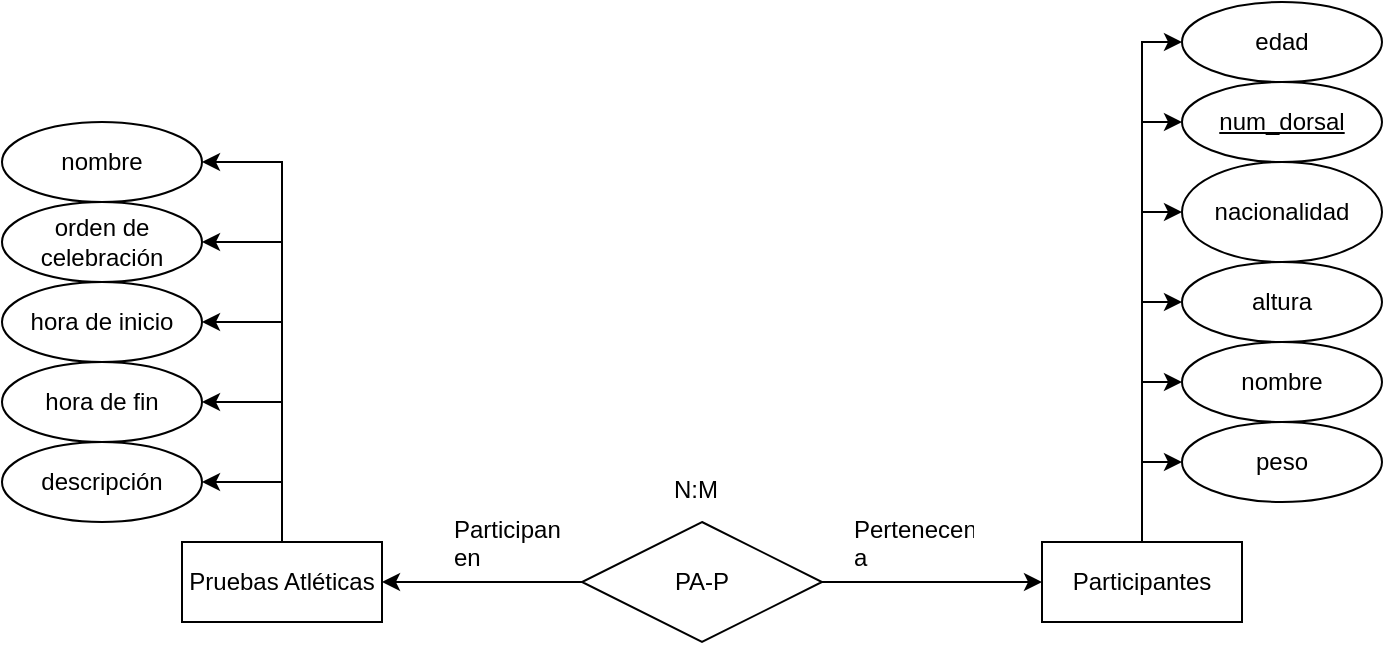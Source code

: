 <mxfile version="24.7.17" pages="6">
  <diagram name="Página-1" id="J4V207CXYbYi1qNORxRf">
    <mxGraphModel dx="1009" dy="1708" grid="1" gridSize="10" guides="1" tooltips="1" connect="1" arrows="1" fold="1" page="1" pageScale="1" pageWidth="827" pageHeight="1169" math="0" shadow="0">
      <root>
        <mxCell id="0" />
        <mxCell id="1" parent="0" />
        <mxCell id="Met_zCsiObCuZwYkny_t-5" style="edgeStyle=orthogonalEdgeStyle;rounded=0;orthogonalLoop=1;jettySize=auto;html=1;entryX=0;entryY=0.5;entryDx=0;entryDy=0;exitX=0.5;exitY=0;exitDx=0;exitDy=0;" edge="1" parent="1" source="Met_zCsiObCuZwYkny_t-19" target="Met_zCsiObCuZwYkny_t-1">
          <mxGeometry relative="1" as="geometry">
            <mxPoint x="660" y="260" as="sourcePoint" />
          </mxGeometry>
        </mxCell>
        <mxCell id="Met_zCsiObCuZwYkny_t-6" style="edgeStyle=orthogonalEdgeStyle;rounded=0;orthogonalLoop=1;jettySize=auto;html=1;entryX=0;entryY=0.5;entryDx=0;entryDy=0;exitX=0.5;exitY=0;exitDx=0;exitDy=0;" edge="1" parent="1" source="Met_zCsiObCuZwYkny_t-19" target="JqNH2Ry5twWF4AjI697g-40">
          <mxGeometry relative="1" as="geometry">
            <mxPoint x="660" y="260" as="sourcePoint" />
          </mxGeometry>
        </mxCell>
        <mxCell id="Met_zCsiObCuZwYkny_t-7" style="edgeStyle=orthogonalEdgeStyle;rounded=0;orthogonalLoop=1;jettySize=auto;html=1;entryX=0;entryY=0.5;entryDx=0;entryDy=0;exitX=0.5;exitY=0;exitDx=0;exitDy=0;" edge="1" parent="1" source="Met_zCsiObCuZwYkny_t-19" target="JqNH2Ry5twWF4AjI697g-44">
          <mxGeometry relative="1" as="geometry">
            <mxPoint x="660" y="260" as="sourcePoint" />
          </mxGeometry>
        </mxCell>
        <mxCell id="Met_zCsiObCuZwYkny_t-8" style="edgeStyle=orthogonalEdgeStyle;rounded=0;orthogonalLoop=1;jettySize=auto;html=1;entryX=0;entryY=0.5;entryDx=0;entryDy=0;exitX=0.5;exitY=0;exitDx=0;exitDy=0;" edge="1" parent="1" source="Met_zCsiObCuZwYkny_t-19" target="JqNH2Ry5twWF4AjI697g-39">
          <mxGeometry relative="1" as="geometry">
            <mxPoint x="660" y="260" as="sourcePoint" />
          </mxGeometry>
        </mxCell>
        <mxCell id="Met_zCsiObCuZwYkny_t-9" style="edgeStyle=orthogonalEdgeStyle;rounded=0;orthogonalLoop=1;jettySize=auto;html=1;entryX=0;entryY=0.5;entryDx=0;entryDy=0;" edge="1" parent="1" source="Met_zCsiObCuZwYkny_t-19" target="JqNH2Ry5twWF4AjI697g-42">
          <mxGeometry relative="1" as="geometry">
            <mxPoint x="660" y="260" as="sourcePoint" />
          </mxGeometry>
        </mxCell>
        <mxCell id="Met_zCsiObCuZwYkny_t-10" style="edgeStyle=orthogonalEdgeStyle;rounded=0;orthogonalLoop=1;jettySize=auto;html=1;entryX=0;entryY=0.5;entryDx=0;entryDy=0;exitX=0.5;exitY=0;exitDx=0;exitDy=0;" edge="1" parent="1" source="Met_zCsiObCuZwYkny_t-19" target="JqNH2Ry5twWF4AjI697g-41">
          <mxGeometry relative="1" as="geometry">
            <mxPoint x="660" y="260" as="sourcePoint" />
          </mxGeometry>
        </mxCell>
        <mxCell id="JqNH2Ry5twWF4AjI697g-22" value="" style="edgeStyle=orthogonalEdgeStyle;rounded=0;orthogonalLoop=1;jettySize=auto;html=1;" parent="1" source="JqNH2Ry5twWF4AjI697g-18" edge="1">
          <mxGeometry relative="1" as="geometry">
            <mxPoint x="610" y="280" as="targetPoint" />
          </mxGeometry>
        </mxCell>
        <mxCell id="JqNH2Ry5twWF4AjI697g-24" value="" style="edgeStyle=orthogonalEdgeStyle;rounded=0;orthogonalLoop=1;jettySize=auto;html=1;" parent="1" source="JqNH2Ry5twWF4AjI697g-18" target="JqNH2Ry5twWF4AjI697g-19" edge="1">
          <mxGeometry relative="1" as="geometry" />
        </mxCell>
        <mxCell id="JqNH2Ry5twWF4AjI697g-18" value="PA-P" style="shape=rhombus;perimeter=rhombusPerimeter;whiteSpace=wrap;html=1;align=center;" parent="1" vertex="1">
          <mxGeometry x="380" y="250" width="120" height="60" as="geometry" />
        </mxCell>
        <mxCell id="Met_zCsiObCuZwYkny_t-14" style="edgeStyle=orthogonalEdgeStyle;rounded=0;orthogonalLoop=1;jettySize=auto;html=1;entryX=1;entryY=0.5;entryDx=0;entryDy=0;" edge="1" parent="1" source="JqNH2Ry5twWF4AjI697g-19" target="JqNH2Ry5twWF4AjI697g-58">
          <mxGeometry relative="1" as="geometry" />
        </mxCell>
        <mxCell id="Met_zCsiObCuZwYkny_t-15" style="edgeStyle=orthogonalEdgeStyle;rounded=0;orthogonalLoop=1;jettySize=auto;html=1;entryX=1;entryY=0.5;entryDx=0;entryDy=0;" edge="1" parent="1" source="JqNH2Ry5twWF4AjI697g-19" target="JqNH2Ry5twWF4AjI697g-60">
          <mxGeometry relative="1" as="geometry" />
        </mxCell>
        <mxCell id="Met_zCsiObCuZwYkny_t-16" style="edgeStyle=orthogonalEdgeStyle;rounded=0;orthogonalLoop=1;jettySize=auto;html=1;entryX=1;entryY=0.5;entryDx=0;entryDy=0;" edge="1" parent="1" source="JqNH2Ry5twWF4AjI697g-19" target="JqNH2Ry5twWF4AjI697g-62">
          <mxGeometry relative="1" as="geometry" />
        </mxCell>
        <mxCell id="Met_zCsiObCuZwYkny_t-17" style="edgeStyle=orthogonalEdgeStyle;rounded=0;orthogonalLoop=1;jettySize=auto;html=1;entryX=1;entryY=0.5;entryDx=0;entryDy=0;" edge="1" parent="1" source="JqNH2Ry5twWF4AjI697g-19" target="JqNH2Ry5twWF4AjI697g-63">
          <mxGeometry relative="1" as="geometry" />
        </mxCell>
        <mxCell id="Met_zCsiObCuZwYkny_t-18" style="edgeStyle=orthogonalEdgeStyle;rounded=0;orthogonalLoop=1;jettySize=auto;html=1;entryX=1;entryY=0.5;entryDx=0;entryDy=0;" edge="1" parent="1" source="JqNH2Ry5twWF4AjI697g-19" target="JqNH2Ry5twWF4AjI697g-61">
          <mxGeometry relative="1" as="geometry" />
        </mxCell>
        <mxCell id="JqNH2Ry5twWF4AjI697g-19" value="Pruebas Atléticas" style="whiteSpace=wrap;html=1;align=center;" parent="1" vertex="1">
          <mxGeometry x="180" y="260" width="100" height="40" as="geometry" />
        </mxCell>
        <mxCell id="JqNH2Ry5twWF4AjI697g-39" value="nombre" style="ellipse;whiteSpace=wrap;html=1;align=center;" parent="1" vertex="1">
          <mxGeometry x="680" y="160" width="100" height="40" as="geometry" />
        </mxCell>
        <mxCell id="JqNH2Ry5twWF4AjI697g-40" value="nacionalidad" style="ellipse;whiteSpace=wrap;html=1;align=center;" parent="1" vertex="1">
          <mxGeometry x="680" y="70" width="100" height="50" as="geometry" />
        </mxCell>
        <mxCell id="JqNH2Ry5twWF4AjI697g-41" value="edad" style="ellipse;whiteSpace=wrap;html=1;align=center;" parent="1" vertex="1">
          <mxGeometry x="680" y="-10" width="100" height="40" as="geometry" />
        </mxCell>
        <mxCell id="JqNH2Ry5twWF4AjI697g-42" value="peso" style="ellipse;whiteSpace=wrap;html=1;align=center;" parent="1" vertex="1">
          <mxGeometry x="680" y="200" width="100" height="40" as="geometry" />
        </mxCell>
        <mxCell id="JqNH2Ry5twWF4AjI697g-44" value="altura" style="ellipse;whiteSpace=wrap;html=1;align=center;" parent="1" vertex="1">
          <mxGeometry x="680" y="120" width="100" height="40" as="geometry" />
        </mxCell>
        <mxCell id="JqNH2Ry5twWF4AjI697g-58" value="nombre" style="ellipse;whiteSpace=wrap;html=1;align=center;" parent="1" vertex="1">
          <mxGeometry x="90" y="50" width="100" height="40" as="geometry" />
        </mxCell>
        <mxCell id="JqNH2Ry5twWF4AjI697g-60" value="orden de celebración" style="ellipse;whiteSpace=wrap;html=1;align=center;" parent="1" vertex="1">
          <mxGeometry x="90" y="90" width="100" height="40" as="geometry" />
        </mxCell>
        <mxCell id="JqNH2Ry5twWF4AjI697g-61" value="descripción" style="ellipse;whiteSpace=wrap;html=1;align=center;" parent="1" vertex="1">
          <mxGeometry x="90" y="210" width="100" height="40" as="geometry" />
        </mxCell>
        <mxCell id="JqNH2Ry5twWF4AjI697g-62" value="hora de inicio" style="ellipse;whiteSpace=wrap;html=1;align=center;" parent="1" vertex="1">
          <mxGeometry x="90" y="130" width="100" height="40" as="geometry" />
        </mxCell>
        <mxCell id="JqNH2Ry5twWF4AjI697g-63" value="hora de fin" style="ellipse;whiteSpace=wrap;html=1;align=center;" parent="1" vertex="1">
          <mxGeometry x="90" y="170" width="100" height="40" as="geometry" />
        </mxCell>
        <mxCell id="JqNH2Ry5twWF4AjI697g-73" value="N:M" style="text;strokeColor=none;fillColor=none;spacingLeft=4;spacingRight=4;overflow=hidden;rotatable=0;points=[[0,0.5],[1,0.5]];portConstraint=eastwest;fontSize=12;whiteSpace=wrap;html=1;" parent="1" vertex="1">
          <mxGeometry x="420" y="220" width="40" height="30" as="geometry" />
        </mxCell>
        <mxCell id="JqNH2Ry5twWF4AjI697g-74" value="Participan en" style="text;strokeColor=none;fillColor=none;spacingLeft=4;spacingRight=4;overflow=hidden;rotatable=0;points=[[0,0.5],[1,0.5]];portConstraint=eastwest;fontSize=12;whiteSpace=wrap;html=1;" parent="1" vertex="1">
          <mxGeometry x="310" y="240" width="70" height="30" as="geometry" />
        </mxCell>
        <mxCell id="JqNH2Ry5twWF4AjI697g-75" value="Pertenecen a" style="text;strokeColor=none;fillColor=none;spacingLeft=4;spacingRight=4;overflow=hidden;rotatable=0;points=[[0,0.5],[1,0.5]];portConstraint=eastwest;fontSize=12;whiteSpace=wrap;html=1;" parent="1" vertex="1">
          <mxGeometry x="510" y="240" width="70" height="30" as="geometry" />
        </mxCell>
        <mxCell id="Met_zCsiObCuZwYkny_t-1" value="num_dorsal" style="ellipse;whiteSpace=wrap;html=1;align=center;fontStyle=4;" vertex="1" parent="1">
          <mxGeometry x="680" y="30" width="100" height="40" as="geometry" />
        </mxCell>
        <mxCell id="Met_zCsiObCuZwYkny_t-19" value="Participantes" style="whiteSpace=wrap;html=1;align=center;" vertex="1" parent="1">
          <mxGeometry x="610" y="260" width="100" height="40" as="geometry" />
        </mxCell>
      </root>
    </mxGraphModel>
  </diagram>
  <diagram id="BD3mWG-yyStD9174jMpV" name="Página-2">
    <mxGraphModel dx="1299" dy="529" grid="1" gridSize="10" guides="1" tooltips="1" connect="1" arrows="1" fold="1" page="1" pageScale="1" pageWidth="827" pageHeight="1169" math="0" shadow="0">
      <root>
        <mxCell id="0" />
        <mxCell id="1" parent="0" />
        <mxCell id="Qa6E-ydBy51qPZs592-O-1" value="Cuadro" style="shape=ext;margin=3;double=1;whiteSpace=wrap;html=1;align=center;" vertex="1" parent="1">
          <mxGeometry x="370" y="260" width="100" height="40" as="geometry" />
        </mxCell>
        <mxCell id="Qa6E-ydBy51qPZs592-O-2" value="Pintor" style="whiteSpace=wrap;html=1;align=center;" vertex="1" parent="1">
          <mxGeometry x="-30" y="260" width="100" height="40" as="geometry" />
        </mxCell>
        <mxCell id="Qa6E-ydBy51qPZs592-O-4" value="" style="edgeStyle=orthogonalEdgeStyle;rounded=0;orthogonalLoop=1;jettySize=auto;html=1;" edge="1" parent="1" source="Qa6E-ydBy51qPZs592-O-3" target="Qa6E-ydBy51qPZs592-O-1">
          <mxGeometry relative="1" as="geometry" />
        </mxCell>
        <mxCell id="Qa6E-ydBy51qPZs592-O-5" value="" style="edgeStyle=orthogonalEdgeStyle;rounded=0;orthogonalLoop=1;jettySize=auto;html=1;" edge="1" parent="1" source="Qa6E-ydBy51qPZs592-O-3" target="Qa6E-ydBy51qPZs592-O-2">
          <mxGeometry relative="1" as="geometry" />
        </mxCell>
        <mxCell id="Qa6E-ydBy51qPZs592-O-3" value="P-C" style="shape=rhombus;perimeter=rhombusPerimeter;whiteSpace=wrap;html=1;align=center;" vertex="1" parent="1">
          <mxGeometry x="160" y="250" width="120" height="60" as="geometry" />
        </mxCell>
        <mxCell id="Qa6E-ydBy51qPZs592-O-6" value="nombre_real" style="ellipse;whiteSpace=wrap;html=1;align=center;" vertex="1" parent="1">
          <mxGeometry x="10" y="170" width="100" height="40" as="geometry" />
        </mxCell>
        <mxCell id="Qa6E-ydBy51qPZs592-O-7" value="apellidos" style="ellipse;whiteSpace=wrap;html=1;align=center;" vertex="1" parent="1">
          <mxGeometry x="-150" y="200" width="100" height="40" as="geometry" />
        </mxCell>
        <mxCell id="Qa6E-ydBy51qPZs592-O-8" value="nombre artístico" style="ellipse;whiteSpace=wrap;html=1;align=center;" vertex="1" parent="1">
          <mxGeometry x="-140" y="330" width="100" height="40" as="geometry" />
        </mxCell>
        <mxCell id="Qa6E-ydBy51qPZs592-O-9" value="&lt;span style=&quot;border-bottom: 1px dotted&quot;&gt;título&lt;/span&gt;" style="ellipse;whiteSpace=wrap;html=1;align=center;" vertex="1" parent="1">
          <mxGeometry x="370" y="330" width="100" height="40" as="geometry" />
        </mxCell>
        <mxCell id="Qa6E-ydBy51qPZs592-O-10" value="&lt;span style=&quot;border-bottom: 1px dotted&quot;&gt;teléfono de contacto&lt;/span&gt;" style="ellipse;whiteSpace=wrap;html=1;align=center;" vertex="1" parent="1">
          <mxGeometry x="60" y="330" width="100" height="40" as="geometry" />
        </mxCell>
        <mxCell id="Qa6E-ydBy51qPZs592-O-11" value="" style="endArrow=none;html=1;rounded=0;entryX=0.5;entryY=0;entryDx=0;entryDy=0;exitX=0.428;exitY=1.035;exitDx=0;exitDy=0;exitPerimeter=0;" edge="1" parent="1" source="Qa6E-ydBy51qPZs592-O-6" target="Qa6E-ydBy51qPZs592-O-2">
          <mxGeometry relative="1" as="geometry">
            <mxPoint x="-70" y="280" as="sourcePoint" />
            <mxPoint x="90" y="280" as="targetPoint" />
          </mxGeometry>
        </mxCell>
        <mxCell id="Qa6E-ydBy51qPZs592-O-13" value="" style="endArrow=none;html=1;rounded=0;exitX=0.5;exitY=1;exitDx=0;exitDy=0;" edge="1" parent="1" source="Qa6E-ydBy51qPZs592-O-7">
          <mxGeometry relative="1" as="geometry">
            <mxPoint x="-100" y="250" as="sourcePoint" />
            <mxPoint x="-30" y="280" as="targetPoint" />
            <Array as="points">
              <mxPoint x="-80" y="260" />
            </Array>
          </mxGeometry>
        </mxCell>
        <mxCell id="Qa6E-ydBy51qPZs592-O-14" value="" style="endArrow=none;html=1;rounded=0;exitX=0.5;exitY=0;exitDx=0;exitDy=0;" edge="1" parent="1" source="Qa6E-ydBy51qPZs592-O-8">
          <mxGeometry relative="1" as="geometry">
            <mxPoint x="-190" y="279.5" as="sourcePoint" />
            <mxPoint x="-30" y="279.5" as="targetPoint" />
            <Array as="points">
              <mxPoint x="-100" y="300" />
            </Array>
          </mxGeometry>
        </mxCell>
        <mxCell id="Qa6E-ydBy51qPZs592-O-15" value="" style="endArrow=none;html=1;rounded=0;entryX=0;entryY=0.5;entryDx=0;entryDy=0;" edge="1" parent="1" target="Qa6E-ydBy51qPZs592-O-10">
          <mxGeometry relative="1" as="geometry">
            <mxPoint x="20" y="300" as="sourcePoint" />
            <mxPoint x="180" y="300" as="targetPoint" />
            <Array as="points">
              <mxPoint x="20" y="350" />
            </Array>
          </mxGeometry>
        </mxCell>
        <mxCell id="Qa6E-ydBy51qPZs592-O-16" value="dimensiones" style="ellipse;whiteSpace=wrap;html=1;align=center;" vertex="1" parent="1">
          <mxGeometry x="480" y="220" width="100" height="40" as="geometry" />
        </mxCell>
        <mxCell id="Qa6E-ydBy51qPZs592-O-17" value=" precio de venta" style="ellipse;whiteSpace=wrap;html=1;align=center;" vertex="1" parent="1">
          <mxGeometry x="490" y="300" width="100" height="40" as="geometry" />
        </mxCell>
        <mxCell id="Qa6E-ydBy51qPZs592-O-18" value="tipo" style="ellipse;whiteSpace=wrap;html=1;align=center;" vertex="1" parent="1">
          <mxGeometry x="370" y="190" width="100" height="40" as="geometry" />
        </mxCell>
        <mxCell id="Qa6E-ydBy51qPZs592-O-19" value="" style="endArrow=none;html=1;rounded=0;entryX=0.5;entryY=0;entryDx=0;entryDy=0;" edge="1" parent="1" target="Qa6E-ydBy51qPZs592-O-9">
          <mxGeometry relative="1" as="geometry">
            <mxPoint x="420" y="299" as="sourcePoint" />
            <mxPoint x="580" y="299" as="targetPoint" />
          </mxGeometry>
        </mxCell>
        <mxCell id="Qa6E-ydBy51qPZs592-O-20" value="" style="endArrow=none;html=1;rounded=0;entryX=0.5;entryY=0;entryDx=0;entryDy=0;" edge="1" parent="1" target="Qa6E-ydBy51qPZs592-O-17">
          <mxGeometry relative="1" as="geometry">
            <mxPoint x="470" y="279.5" as="sourcePoint" />
            <mxPoint x="630" y="279.5" as="targetPoint" />
            <Array as="points">
              <mxPoint x="540" y="280" />
            </Array>
          </mxGeometry>
        </mxCell>
        <mxCell id="Qa6E-ydBy51qPZs592-O-21" value="" style="endArrow=none;html=1;rounded=0;entryX=0.5;entryY=1;entryDx=0;entryDy=0;" edge="1" parent="1" target="Qa6E-ydBy51qPZs592-O-16">
          <mxGeometry relative="1" as="geometry">
            <mxPoint x="480" y="279.5" as="sourcePoint" />
            <mxPoint x="640" y="279.5" as="targetPoint" />
            <Array as="points">
              <mxPoint x="500" y="280" />
              <mxPoint x="540" y="280" />
            </Array>
          </mxGeometry>
        </mxCell>
        <mxCell id="Qa6E-ydBy51qPZs592-O-22" value="" style="endArrow=none;html=1;rounded=0;entryX=0.5;entryY=1;entryDx=0;entryDy=0;" edge="1" parent="1" target="Qa6E-ydBy51qPZs592-O-18">
          <mxGeometry relative="1" as="geometry">
            <mxPoint x="420" y="259" as="sourcePoint" />
            <mxPoint x="580" y="259" as="targetPoint" />
          </mxGeometry>
        </mxCell>
        <mxCell id="Qa6E-ydBy51qPZs592-O-23" value="1:N" style="text;strokeColor=none;fillColor=none;spacingLeft=4;spacingRight=4;overflow=hidden;rotatable=0;points=[[0,0.5],[1,0.5]];portConstraint=eastwest;fontSize=12;whiteSpace=wrap;html=1;" vertex="1" parent="1">
          <mxGeometry x="200" y="220" width="40" height="30" as="geometry" />
        </mxCell>
        <mxCell id="Qa6E-ydBy51qPZs592-O-24" value="pintado_por" style="text;strokeColor=none;fillColor=none;spacingLeft=4;spacingRight=4;overflow=hidden;rotatable=0;points=[[0,0.5],[1,0.5]];portConstraint=eastwest;fontSize=12;whiteSpace=wrap;html=1;" vertex="1" parent="1">
          <mxGeometry x="90" y="250" width="80" height="30" as="geometry" />
        </mxCell>
        <mxCell id="Qa6E-ydBy51qPZs592-O-25" value="es_pintado" style="text;strokeColor=none;fillColor=none;spacingLeft=4;spacingRight=4;overflow=hidden;rotatable=0;points=[[0,0.5],[1,0.5]];portConstraint=eastwest;fontSize=12;whiteSpace=wrap;html=1;" vertex="1" parent="1">
          <mxGeometry x="280" y="250" width="80" height="30" as="geometry" />
        </mxCell>
      </root>
    </mxGraphModel>
  </diagram>
  <diagram id="XwatsgaAKW8Xz6nGY-JY" name="Página-3">
    <mxGraphModel dx="2068" dy="539" grid="1" gridSize="10" guides="1" tooltips="1" connect="1" arrows="1" fold="1" page="1" pageScale="1" pageWidth="827" pageHeight="1169" math="0" shadow="0">
      <root>
        <mxCell id="0" />
        <mxCell id="1" parent="0" />
        <mxCell id="yPfDrRpj-fP4mNCNaykk-3" value="" style="edgeStyle=none;rounded=0;orthogonalLoop=1;jettySize=auto;html=1;" edge="1" parent="1" source="6bKRq5UA6C8jyLujrsmg-1">
          <mxGeometry relative="1" as="geometry">
            <mxPoint x="110" y="280" as="targetPoint" />
          </mxGeometry>
        </mxCell>
        <mxCell id="yPfDrRpj-fP4mNCNaykk-6" value="" style="edgeStyle=none;rounded=0;orthogonalLoop=1;jettySize=auto;html=1;" edge="1" parent="1" source="6bKRq5UA6C8jyLujrsmg-1">
          <mxGeometry relative="1" as="geometry">
            <mxPoint x="380" y="280" as="targetPoint" />
          </mxGeometry>
        </mxCell>
        <mxCell id="6bKRq5UA6C8jyLujrsmg-1" value="M-G" style="shape=rhombus;perimeter=rhombusPerimeter;whiteSpace=wrap;html=1;align=center;" vertex="1" parent="1">
          <mxGeometry x="190" y="250" width="120" height="60" as="geometry" />
        </mxCell>
        <mxCell id="yPfDrRpj-fP4mNCNaykk-4" value="Monitoras" style="whiteSpace=wrap;html=1;align=center;" vertex="1" parent="1">
          <mxGeometry x="10" y="260" width="100" height="40" as="geometry" />
        </mxCell>
        <mxCell id="yPfDrRpj-fP4mNCNaykk-5" value="niños" style="shape=ext;margin=3;double=1;whiteSpace=wrap;html=1;align=center;" vertex="1" parent="1">
          <mxGeometry x="700" y="260" width="100" height="40" as="geometry" />
        </mxCell>
        <mxCell id="yPfDrRpj-fP4mNCNaykk-7" value="grupo_niños" style="shape=ext;margin=3;double=1;whiteSpace=wrap;html=1;align=center;" vertex="1" parent="1">
          <mxGeometry x="380" y="260" width="100" height="40" as="geometry" />
        </mxCell>
        <mxCell id="yPfDrRpj-fP4mNCNaykk-10" value="nif" style="ellipse;whiteSpace=wrap;html=1;align=center;" vertex="1" parent="1">
          <mxGeometry x="10" y="200" width="100" height="40" as="geometry" />
        </mxCell>
        <mxCell id="yPfDrRpj-fP4mNCNaykk-11" value="nombre" style="ellipse;whiteSpace=wrap;html=1;align=center;" vertex="1" parent="1">
          <mxGeometry x="10" y="320" width="100" height="40" as="geometry" />
        </mxCell>
        <mxCell id="yPfDrRpj-fP4mNCNaykk-12" value="apellidos" style="ellipse;whiteSpace=wrap;html=1;align=center;" vertex="1" parent="1">
          <mxGeometry x="-120" y="260" width="100" height="40" as="geometry" />
        </mxCell>
        <mxCell id="yPfDrRpj-fP4mNCNaykk-16" value="" style="endArrow=none;html=1;rounded=0;entryX=0.5;entryY=0;entryDx=0;entryDy=0;exitX=0.5;exitY=1;exitDx=0;exitDy=0;" edge="1" parent="1" source="yPfDrRpj-fP4mNCNaykk-4" target="yPfDrRpj-fP4mNCNaykk-11">
          <mxGeometry relative="1" as="geometry">
            <mxPoint x="50" y="300" as="sourcePoint" />
            <mxPoint x="210" y="300" as="targetPoint" />
          </mxGeometry>
        </mxCell>
        <mxCell id="yPfDrRpj-fP4mNCNaykk-17" value="" style="endArrow=none;html=1;rounded=0;entryX=1;entryY=0.5;entryDx=0;entryDy=0;exitX=0;exitY=0.5;exitDx=0;exitDy=0;" edge="1" parent="1" source="yPfDrRpj-fP4mNCNaykk-4" target="yPfDrRpj-fP4mNCNaykk-12">
          <mxGeometry relative="1" as="geometry">
            <mxPoint x="70" y="310" as="sourcePoint" />
            <mxPoint x="70" y="330" as="targetPoint" />
            <Array as="points" />
          </mxGeometry>
        </mxCell>
        <mxCell id="yPfDrRpj-fP4mNCNaykk-18" value="" style="endArrow=none;html=1;rounded=0;entryX=0.5;entryY=1;entryDx=0;entryDy=0;" edge="1" parent="1" target="yPfDrRpj-fP4mNCNaykk-10">
          <mxGeometry relative="1" as="geometry">
            <mxPoint x="60" y="260" as="sourcePoint" />
            <mxPoint x="220" y="260" as="targetPoint" />
          </mxGeometry>
        </mxCell>
        <mxCell id="yPfDrRpj-fP4mNCNaykk-19" value="nombre" style="ellipse;whiteSpace=wrap;html=1;align=center;" vertex="1" parent="1">
          <mxGeometry x="590" y="170" width="100" height="40" as="geometry" />
        </mxCell>
        <mxCell id="yPfDrRpj-fP4mNCNaykk-20" value="nombre_madre" style="ellipse;whiteSpace=wrap;html=1;align=center;" vertex="1" parent="1">
          <mxGeometry x="770" y="170" width="100" height="40" as="geometry" />
        </mxCell>
        <mxCell id="yPfDrRpj-fP4mNCNaykk-22" value="" style="edgeStyle=none;rounded=0;orthogonalLoop=1;jettySize=auto;html=1;" edge="1" parent="1" source="yPfDrRpj-fP4mNCNaykk-21" target="yPfDrRpj-fP4mNCNaykk-7">
          <mxGeometry relative="1" as="geometry" />
        </mxCell>
        <mxCell id="yPfDrRpj-fP4mNCNaykk-23" value="" style="edgeStyle=none;rounded=0;orthogonalLoop=1;jettySize=auto;html=1;" edge="1" parent="1" source="yPfDrRpj-fP4mNCNaykk-21" target="yPfDrRpj-fP4mNCNaykk-5">
          <mxGeometry relative="1" as="geometry" />
        </mxCell>
        <mxCell id="yPfDrRpj-fP4mNCNaykk-21" value="G-N" style="shape=rhombus;perimeter=rhombusPerimeter;whiteSpace=wrap;html=1;align=center;" vertex="1" parent="1">
          <mxGeometry x="530" y="250" width="120" height="60" as="geometry" />
        </mxCell>
        <mxCell id="yPfDrRpj-fP4mNCNaykk-24" value="apellidos" style="ellipse;whiteSpace=wrap;html=1;align=center;" vertex="1" parent="1">
          <mxGeometry x="600" y="350" width="100" height="40" as="geometry" />
        </mxCell>
        <mxCell id="yPfDrRpj-fP4mNCNaykk-25" value="nombre_padre" style="ellipse;whiteSpace=wrap;html=1;align=center;" vertex="1" parent="1">
          <mxGeometry x="780" y="350" width="100" height="40" as="geometry" />
        </mxCell>
        <mxCell id="yPfDrRpj-fP4mNCNaykk-26" value="telefono_contacto" style="ellipse;whiteSpace=wrap;html=1;align=center;" vertex="1" parent="1">
          <mxGeometry x="830" y="260" width="100" height="40" as="geometry" />
        </mxCell>
        <mxCell id="yPfDrRpj-fP4mNCNaykk-27" value="" style="endArrow=none;html=1;rounded=0;entryX=0.4;entryY=0;entryDx=0;entryDy=0;entryPerimeter=0;" edge="1" parent="1" target="yPfDrRpj-fP4mNCNaykk-5">
          <mxGeometry relative="1" as="geometry">
            <mxPoint x="650" y="210" as="sourcePoint" />
            <mxPoint x="810" y="210" as="targetPoint" />
          </mxGeometry>
        </mxCell>
        <mxCell id="yPfDrRpj-fP4mNCNaykk-28" value="" style="endArrow=none;html=1;rounded=0;entryX=0.4;entryY=0;entryDx=0;entryDy=0;entryPerimeter=0;exitX=0;exitY=1;exitDx=0;exitDy=0;" edge="1" parent="1" source="yPfDrRpj-fP4mNCNaykk-20">
          <mxGeometry relative="1" as="geometry">
            <mxPoint x="660" y="210" as="sourcePoint" />
            <mxPoint x="730" y="260" as="targetPoint" />
            <Array as="points">
              <mxPoint x="750" y="230" />
            </Array>
          </mxGeometry>
        </mxCell>
        <mxCell id="yPfDrRpj-fP4mNCNaykk-29" value="" style="endArrow=none;html=1;rounded=0;exitX=0;exitY=0.5;exitDx=0;exitDy=0;" edge="1" parent="1" source="yPfDrRpj-fP4mNCNaykk-26">
          <mxGeometry relative="1" as="geometry">
            <mxPoint x="835" y="220" as="sourcePoint" />
            <mxPoint x="800" y="280" as="targetPoint" />
            <Array as="points" />
          </mxGeometry>
        </mxCell>
        <mxCell id="yPfDrRpj-fP4mNCNaykk-30" value="" style="endArrow=none;html=1;rounded=0;exitX=0;exitY=0.5;exitDx=0;exitDy=0;" edge="1" parent="1" target="yPfDrRpj-fP4mNCNaykk-25">
          <mxGeometry relative="1" as="geometry">
            <mxPoint x="740" y="300" as="sourcePoint" />
            <mxPoint x="720" y="320" as="targetPoint" />
            <Array as="points" />
          </mxGeometry>
        </mxCell>
        <mxCell id="yPfDrRpj-fP4mNCNaykk-31" value="" style="endArrow=none;html=1;rounded=0;exitX=0;exitY=0.5;exitDx=0;exitDy=0;entryX=0.748;entryY=0.075;entryDx=0;entryDy=0;entryPerimeter=0;" edge="1" parent="1" target="yPfDrRpj-fP4mNCNaykk-24">
          <mxGeometry relative="1" as="geometry">
            <mxPoint x="720" y="300" as="sourcePoint" />
            <mxPoint x="787" y="352" as="targetPoint" />
            <Array as="points" />
          </mxGeometry>
        </mxCell>
        <mxCell id="yPfDrRpj-fP4mNCNaykk-32" value="1:1" style="text;strokeColor=none;fillColor=none;spacingLeft=4;spacingRight=4;overflow=hidden;rotatable=0;points=[[0,0.5],[1,0.5]];portConstraint=eastwest;fontSize=12;whiteSpace=wrap;html=1;" vertex="1" parent="1">
          <mxGeometry x="230" y="220" width="40" height="30" as="geometry" />
        </mxCell>
        <mxCell id="x5HcBkv31zCk3tH_JgWv-1" value="1:N" style="text;strokeColor=none;fillColor=none;spacingLeft=4;spacingRight=4;overflow=hidden;rotatable=0;points=[[0,0.5],[1,0.5]];portConstraint=eastwest;fontSize=12;whiteSpace=wrap;html=1;" vertex="1" parent="1">
          <mxGeometry x="580" y="220" width="40" height="30" as="geometry" />
        </mxCell>
        <mxCell id="x5HcBkv31zCk3tH_JgWv-2" value="se_encargan_de" style="text;strokeColor=none;fillColor=none;spacingLeft=4;spacingRight=4;overflow=hidden;rotatable=0;points=[[0,0.5],[1,0.5]];portConstraint=eastwest;fontSize=12;whiteSpace=wrap;html=1;" vertex="1" parent="1">
          <mxGeometry x="120" y="240" width="80" height="30" as="geometry" />
        </mxCell>
        <mxCell id="x5HcBkv31zCk3tH_JgWv-3" style="edgeStyle=none;rounded=0;orthogonalLoop=1;jettySize=auto;html=1;entryX=1;entryY=0.5;entryDx=0;entryDy=0;" edge="1" parent="1" source="x5HcBkv31zCk3tH_JgWv-2" target="x5HcBkv31zCk3tH_JgWv-2">
          <mxGeometry relative="1" as="geometry" />
        </mxCell>
        <mxCell id="x5HcBkv31zCk3tH_JgWv-4" value="pertenece_a" style="text;strokeColor=none;fillColor=none;spacingLeft=4;spacingRight=4;overflow=hidden;rotatable=0;points=[[0,0.5],[1,0.5]];portConstraint=eastwest;fontSize=12;whiteSpace=wrap;html=1;" vertex="1" parent="1">
          <mxGeometry x="300" y="240" width="80" height="30" as="geometry" />
        </mxCell>
        <mxCell id="x5HcBkv31zCk3tH_JgWv-5" value="pertenecen_a" style="text;strokeColor=none;fillColor=none;spacingLeft=4;spacingRight=4;overflow=hidden;rotatable=0;points=[[0,0.5],[1,0.5]];portConstraint=eastwest;fontSize=12;whiteSpace=wrap;html=1;" vertex="1" parent="1">
          <mxGeometry x="470" y="240" width="100" height="30" as="geometry" />
        </mxCell>
        <mxCell id="x5HcBkv31zCk3tH_JgWv-6" value="compuesto_por" style="text;strokeColor=none;fillColor=none;spacingLeft=4;spacingRight=4;overflow=hidden;rotatable=0;points=[[0,0.5],[1,0.5]];portConstraint=eastwest;fontSize=12;whiteSpace=wrap;html=1;" vertex="1" parent="1">
          <mxGeometry x="610" y="240" width="110" height="30" as="geometry" />
        </mxCell>
      </root>
    </mxGraphModel>
  </diagram>
  <diagram id="u_J7rdwGepo_q5aCFuob" name="Página-4">
    <mxGraphModel dx="598" dy="529" grid="1" gridSize="10" guides="1" tooltips="1" connect="1" arrows="1" fold="1" page="1" pageScale="1" pageWidth="827" pageHeight="1169" math="0" shadow="0">
      <root>
        <mxCell id="0" />
        <mxCell id="1" parent="0" />
        <mxCell id="cpF-u3KEltNS2KCgo_w5-2" value="medio_de_divulgación" style="whiteSpace=wrap;html=1;align=center;" vertex="1" parent="1">
          <mxGeometry x="130" y="270" width="160" height="40" as="geometry" />
        </mxCell>
        <mxCell id="cpF-u3KEltNS2KCgo_w5-5" value="" style="edgeStyle=none;rounded=0;orthogonalLoop=1;jettySize=auto;html=1;" edge="1" parent="1" source="cpF-u3KEltNS2KCgo_w5-4" target="cpF-u3KEltNS2KCgo_w5-2">
          <mxGeometry relative="1" as="geometry" />
        </mxCell>
        <mxCell id="cpF-u3KEltNS2KCgo_w5-7" value="" style="edgeStyle=none;rounded=0;orthogonalLoop=1;jettySize=auto;html=1;" edge="1" parent="1" source="cpF-u3KEltNS2KCgo_w5-4" target="cpF-u3KEltNS2KCgo_w5-6">
          <mxGeometry relative="1" as="geometry" />
        </mxCell>
        <mxCell id="cpF-u3KEltNS2KCgo_w5-4" value="M-A" style="shape=rhombus;perimeter=rhombusPerimeter;whiteSpace=wrap;html=1;align=center;" vertex="1" parent="1">
          <mxGeometry x="414" y="260" width="120" height="60" as="geometry" />
        </mxCell>
        <mxCell id="cpF-u3KEltNS2KCgo_w5-6" value="Articulo" style="whiteSpace=wrap;html=1;align=center;" vertex="1" parent="1">
          <mxGeometry x="660" y="270" width="100" height="40" as="geometry" />
        </mxCell>
        <mxCell id="cpF-u3KEltNS2KCgo_w5-8" value="temática" style="ellipse;whiteSpace=wrap;html=1;align=center;" vertex="1" parent="1">
          <mxGeometry y="270" width="100" height="40" as="geometry" />
        </mxCell>
        <mxCell id="cpF-u3KEltNS2KCgo_w5-9" value="teléfono" style="ellipse;whiteSpace=wrap;html=1;align=center;" vertex="1" parent="1">
          <mxGeometry x="70" y="360" width="100" height="40" as="geometry" />
        </mxCell>
        <mxCell id="cpF-u3KEltNS2KCgo_w5-10" value="persona_de_contacto" style="ellipse;whiteSpace=wrap;html=1;align=center;" vertex="1" parent="1">
          <mxGeometry x="230" y="350" width="150" height="40" as="geometry" />
        </mxCell>
        <mxCell id="cpF-u3KEltNS2KCgo_w5-11" value="dirección" style="ellipse;whiteSpace=wrap;html=1;align=center;" vertex="1" parent="1">
          <mxGeometry x="220" y="200" width="100" height="40" as="geometry" />
        </mxCell>
        <mxCell id="cpF-u3KEltNS2KCgo_w5-12" value="nombre" style="ellipse;whiteSpace=wrap;html=1;align=center;" vertex="1" parent="1">
          <mxGeometry x="90" y="200" width="100" height="40" as="geometry" />
        </mxCell>
        <mxCell id="Tl3QqbDv8V5nCdQTdMIP-1" value="" style="endArrow=none;html=1;rounded=0;" edge="1" parent="1">
          <mxGeometry relative="1" as="geometry">
            <mxPoint x="100" y="289.5" as="sourcePoint" />
            <mxPoint x="130" y="290" as="targetPoint" />
          </mxGeometry>
        </mxCell>
        <mxCell id="Tl3QqbDv8V5nCdQTdMIP-2" value="" style="endArrow=none;html=1;rounded=0;exitX=0.5;exitY=0;exitDx=0;exitDy=0;movable=0;resizable=0;rotatable=0;deletable=0;editable=0;locked=1;connectable=0;" edge="1" parent="1" source="cpF-u3KEltNS2KCgo_w5-9">
          <mxGeometry relative="1" as="geometry">
            <mxPoint x="60" y="309" as="sourcePoint" />
            <mxPoint x="220" y="309" as="targetPoint" />
          </mxGeometry>
        </mxCell>
        <mxCell id="Tl3QqbDv8V5nCdQTdMIP-3" value="" style="endArrow=none;html=1;rounded=0;exitX=0.212;exitY=0.135;exitDx=0;exitDy=0;exitPerimeter=0;" edge="1" parent="1" source="cpF-u3KEltNS2KCgo_w5-10">
          <mxGeometry relative="1" as="geometry">
            <mxPoint x="270" y="360" as="sourcePoint" />
            <mxPoint x="220" y="310" as="targetPoint" />
          </mxGeometry>
        </mxCell>
        <mxCell id="Tl3QqbDv8V5nCdQTdMIP-4" value="" style="endArrow=none;html=1;rounded=0;exitX=0.212;exitY=0.135;exitDx=0;exitDy=0;exitPerimeter=0;entryX=1;entryY=1;entryDx=0;entryDy=0;" edge="1" parent="1" target="cpF-u3KEltNS2KCgo_w5-12">
          <mxGeometry relative="1" as="geometry">
            <mxPoint x="210.96" y="270" as="sourcePoint" />
            <mxPoint x="200.0" y="171.6" as="targetPoint" />
          </mxGeometry>
        </mxCell>
        <mxCell id="Tl3QqbDv8V5nCdQTdMIP-5" value="" style="endArrow=none;html=1;rounded=0;exitX=0.5;exitY=0;exitDx=0;exitDy=0;" edge="1" parent="1" source="cpF-u3KEltNS2KCgo_w5-2" target="cpF-u3KEltNS2KCgo_w5-11">
          <mxGeometry relative="1" as="geometry">
            <mxPoint x="220.96" y="280" as="sourcePoint" />
            <mxPoint x="185" y="244" as="targetPoint" />
          </mxGeometry>
        </mxCell>
        <mxCell id="Tl3QqbDv8V5nCdQTdMIP-6" value="extensión_en_palabras" style="ellipse;whiteSpace=wrap;html=1;align=center;" vertex="1" parent="1">
          <mxGeometry x="827" y="270" width="143" height="40" as="geometry" />
        </mxCell>
        <mxCell id="Tl3QqbDv8V5nCdQTdMIP-7" value="bibliografía" style="ellipse;whiteSpace=wrap;html=1;align=center;" vertex="1" parent="1">
          <mxGeometry x="640" y="350" width="100" height="40" as="geometry" />
        </mxCell>
        <mxCell id="Tl3QqbDv8V5nCdQTdMIP-8" value="fuentes" style="ellipse;whiteSpace=wrap;html=1;align=center;" vertex="1" parent="1">
          <mxGeometry x="760" y="360" width="100" height="40" as="geometry" />
        </mxCell>
        <mxCell id="Tl3QqbDv8V5nCdQTdMIP-9" value="temática" style="ellipse;whiteSpace=wrap;html=1;align=center;" vertex="1" parent="1">
          <mxGeometry x="640" y="200" width="100" height="40" as="geometry" />
        </mxCell>
        <mxCell id="Tl3QqbDv8V5nCdQTdMIP-10" value="título" style="ellipse;whiteSpace=wrap;html=1;align=center;" vertex="1" parent="1">
          <mxGeometry x="760" y="200" width="100" height="40" as="geometry" />
        </mxCell>
        <mxCell id="Tl3QqbDv8V5nCdQTdMIP-11" value="" style="endArrow=none;html=1;rounded=0;exitX=0.5;exitY=1;exitDx=0;exitDy=0;" edge="1" parent="1" source="Tl3QqbDv8V5nCdQTdMIP-9">
          <mxGeometry relative="1" as="geometry">
            <mxPoint x="550" y="270" as="sourcePoint" />
            <mxPoint x="710" y="270" as="targetPoint" />
          </mxGeometry>
        </mxCell>
        <mxCell id="Tl3QqbDv8V5nCdQTdMIP-12" value="" style="endArrow=none;html=1;rounded=0;exitX=0.5;exitY=1;exitDx=0;exitDy=0;entryX=0.5;entryY=0;entryDx=0;entryDy=0;" edge="1" parent="1" target="cpF-u3KEltNS2KCgo_w5-6">
          <mxGeometry relative="1" as="geometry">
            <mxPoint x="807" y="240" as="sourcePoint" />
            <mxPoint x="827" y="270" as="targetPoint" />
          </mxGeometry>
        </mxCell>
        <mxCell id="Tl3QqbDv8V5nCdQTdMIP-13" value="" style="endArrow=none;html=1;rounded=0;exitX=0;exitY=0.5;exitDx=0;exitDy=0;entryX=0.5;entryY=0;entryDx=0;entryDy=0;" edge="1" parent="1">
          <mxGeometry relative="1" as="geometry">
            <mxPoint x="827" y="289.5" as="sourcePoint" />
            <mxPoint x="760" y="289.5" as="targetPoint" />
          </mxGeometry>
        </mxCell>
        <mxCell id="Tl3QqbDv8V5nCdQTdMIP-14" value="" style="endArrow=none;html=1;rounded=0;entryX=0.5;entryY=0;entryDx=0;entryDy=0;" edge="1" parent="1" target="Tl3QqbDv8V5nCdQTdMIP-8">
          <mxGeometry relative="1" as="geometry">
            <mxPoint x="710" y="309" as="sourcePoint" />
            <mxPoint x="870" y="309" as="targetPoint" />
          </mxGeometry>
        </mxCell>
        <mxCell id="Tl3QqbDv8V5nCdQTdMIP-15" value="" style="endArrow=none;html=1;rounded=0;entryX=0.5;entryY=0;entryDx=0;entryDy=0;exitX=0.5;exitY=1;exitDx=0;exitDy=0;" edge="1" parent="1" source="cpF-u3KEltNS2KCgo_w5-6" target="Tl3QqbDv8V5nCdQTdMIP-7">
          <mxGeometry relative="1" as="geometry">
            <mxPoint x="690" y="320" as="sourcePoint" />
            <mxPoint x="790" y="371" as="targetPoint" />
          </mxGeometry>
        </mxCell>
        <mxCell id="Tl3QqbDv8V5nCdQTdMIP-16" style="edgeStyle=none;rounded=0;orthogonalLoop=1;jettySize=auto;html=1;entryX=1;entryY=0.5;entryDx=0;entryDy=0;" edge="1" parent="1" source="Tl3QqbDv8V5nCdQTdMIP-6" target="Tl3QqbDv8V5nCdQTdMIP-6">
          <mxGeometry relative="1" as="geometry" />
        </mxCell>
        <mxCell id="Tl3QqbDv8V5nCdQTdMIP-17" value="" style="endArrow=none;html=1;rounded=0;" edge="1" parent="1" target="Tl3QqbDv8V5nCdQTdMIP-18">
          <mxGeometry relative="1" as="geometry">
            <mxPoint x="470" y="320" as="sourcePoint" />
            <mxPoint x="470" y="380" as="targetPoint" />
          </mxGeometry>
        </mxCell>
        <mxCell id="Tl3QqbDv8V5nCdQTdMIP-18" value="fecha" style="ellipse;whiteSpace=wrap;html=1;align=center;" vertex="1" parent="1">
          <mxGeometry x="420" y="360" width="100" height="40" as="geometry" />
        </mxCell>
        <mxCell id="Tl3QqbDv8V5nCdQTdMIP-19" value="N:1" style="text;strokeColor=none;fillColor=none;spacingLeft=4;spacingRight=4;overflow=hidden;rotatable=0;points=[[0,0.5],[1,0.5]];portConstraint=eastwest;fontSize=12;whiteSpace=wrap;html=1;" vertex="1" parent="1">
          <mxGeometry x="454" y="230" width="40" height="30" as="geometry" />
        </mxCell>
        <mxCell id="Tl3QqbDv8V5nCdQTdMIP-20" value="se_publica_en" style="text;strokeColor=none;fillColor=none;spacingLeft=4;spacingRight=4;overflow=hidden;rotatable=0;points=[[0,0.5],[1,0.5]];portConstraint=eastwest;fontSize=12;whiteSpace=wrap;html=1;" vertex="1" parent="1">
          <mxGeometry x="310" y="250" width="100" height="30" as="geometry" />
        </mxCell>
        <mxCell id="Tl3QqbDv8V5nCdQTdMIP-21" value="publica" style="text;strokeColor=none;fillColor=none;spacingLeft=4;spacingRight=4;overflow=hidden;rotatable=0;points=[[0,0.5],[1,0.5]];portConstraint=eastwest;fontSize=12;whiteSpace=wrap;html=1;" vertex="1" parent="1">
          <mxGeometry x="550" y="250" width="100" height="30" as="geometry" />
        </mxCell>
      </root>
    </mxGraphModel>
  </diagram>
  <diagram id="pIiwAxLfXvmGmIkAo-0S" name="Página-5">
    <mxGraphModel dx="1824" dy="882" grid="1" gridSize="10" guides="1" tooltips="1" connect="1" arrows="1" fold="1" page="1" pageScale="1" pageWidth="827" pageHeight="1169" math="0" shadow="0">
      <root>
        <mxCell id="0" />
        <mxCell id="1" parent="0" />
        <mxCell id="XB52zX0TLnfFzJART7Iq-1" value="menú" style="whiteSpace=wrap;html=1;align=center;" vertex="1" parent="1">
          <mxGeometry x="90" y="260" width="100" height="40" as="geometry" />
        </mxCell>
        <mxCell id="US922FzUDCiMKM1z7vjY-1" value="" style="endArrow=none;html=1;rounded=0;" edge="1" parent="1" target="US922FzUDCiMKM1z7vjY-2">
          <mxGeometry relative="1" as="geometry">
            <mxPoint x="140" y="260" as="sourcePoint" />
            <mxPoint x="170" y="220" as="targetPoint" />
          </mxGeometry>
        </mxCell>
        <mxCell id="US922FzUDCiMKM1z7vjY-2" value="nombre" style="ellipse;whiteSpace=wrap;html=1;align=center;" vertex="1" parent="1">
          <mxGeometry x="80" y="190" width="100" height="40" as="geometry" />
        </mxCell>
        <mxCell id="US922FzUDCiMKM1z7vjY-3" value="&lt;span style=&quot;border-bottom: 1px dotted&quot;&gt;momento&lt;/span&gt;" style="ellipse;whiteSpace=wrap;html=1;align=center;" vertex="1" parent="1">
          <mxGeometry x="-60" y="220" width="100" height="40" as="geometry" />
        </mxCell>
        <mxCell id="US922FzUDCiMKM1z7vjY-4" value="&lt;span style=&quot;border-bottom: 1px dotted&quot;&gt;fotografía&lt;/span&gt;" style="ellipse;whiteSpace=wrap;html=1;align=center;" vertex="1" parent="1">
          <mxGeometry x="130" y="360" width="100" height="40" as="geometry" />
        </mxCell>
        <mxCell id="US922FzUDCiMKM1z7vjY-5" value="&lt;span style=&quot;border-bottom: 1px dotted&quot;&gt;descripción&lt;/span&gt;" style="ellipse;whiteSpace=wrap;html=1;align=center;" vertex="1" parent="1">
          <mxGeometry y="330" width="100" height="40" as="geometry" />
        </mxCell>
        <mxCell id="US922FzUDCiMKM1z7vjY-6" value="" style="endArrow=none;html=1;rounded=0;exitX=0.964;exitY=0.705;exitDx=0;exitDy=0;exitPerimeter=0;" edge="1" parent="1" source="US922FzUDCiMKM1z7vjY-3">
          <mxGeometry relative="1" as="geometry">
            <mxPoint x="-70" y="279.5" as="sourcePoint" />
            <mxPoint x="90" y="279.5" as="targetPoint" />
            <Array as="points">
              <mxPoint x="50" y="260" />
              <mxPoint x="60" y="260" />
            </Array>
          </mxGeometry>
        </mxCell>
        <mxCell id="US922FzUDCiMKM1z7vjY-7" value="" style="endArrow=none;html=1;rounded=0;exitX=0.4;exitY=0;exitDx=0;exitDy=0;exitPerimeter=0;" edge="1" parent="1" source="US922FzUDCiMKM1z7vjY-5">
          <mxGeometry relative="1" as="geometry">
            <mxPoint x="-70" y="279.5" as="sourcePoint" />
            <mxPoint x="90" y="279.5" as="targetPoint" />
            <Array as="points">
              <mxPoint x="40" y="300" />
            </Array>
          </mxGeometry>
        </mxCell>
        <mxCell id="US922FzUDCiMKM1z7vjY-8" value="" style="endArrow=none;html=1;rounded=0;exitX=0.432;exitY=-0.075;exitDx=0;exitDy=0;exitPerimeter=0;" edge="1" parent="1" source="US922FzUDCiMKM1z7vjY-4">
          <mxGeometry relative="1" as="geometry">
            <mxPoint x="90" y="350.5" as="sourcePoint" />
            <mxPoint x="140" y="300" as="targetPoint" />
          </mxGeometry>
        </mxCell>
        <mxCell id="US922FzUDCiMKM1z7vjY-11" value="" style="edgeStyle=none;rounded=0;orthogonalLoop=1;jettySize=auto;html=1;" edge="1" parent="1" source="US922FzUDCiMKM1z7vjY-10" target="XB52zX0TLnfFzJART7Iq-1">
          <mxGeometry relative="1" as="geometry" />
        </mxCell>
        <mxCell id="US922FzUDCiMKM1z7vjY-24" value="" style="edgeStyle=none;rounded=0;orthogonalLoop=1;jettySize=auto;html=1;" edge="1" parent="1" source="US922FzUDCiMKM1z7vjY-10">
          <mxGeometry relative="1" as="geometry">
            <mxPoint x="510" y="280" as="targetPoint" />
          </mxGeometry>
        </mxCell>
        <mxCell id="US922FzUDCiMKM1z7vjY-10" value="M-P" style="shape=rhombus;perimeter=rhombusPerimeter;whiteSpace=wrap;html=1;align=center;" vertex="1" parent="1">
          <mxGeometry x="294" y="250" width="120" height="60" as="geometry" />
        </mxCell>
        <mxCell id="US922FzUDCiMKM1z7vjY-13" value="" style="endArrow=none;html=1;rounded=0;exitX=0.5;exitY=0;exitDx=0;exitDy=0;entryX=0.572;entryY=1.005;entryDx=0;entryDy=0;entryPerimeter=0;" edge="1" parent="1" target="US922FzUDCiMKM1z7vjY-14" source="US922FzUDCiMKM1z7vjY-43">
          <mxGeometry relative="1" as="geometry">
            <mxPoint x="560" y="260" as="sourcePoint" />
            <mxPoint x="560" y="210" as="targetPoint" />
          </mxGeometry>
        </mxCell>
        <mxCell id="US922FzUDCiMKM1z7vjY-14" value="precio" style="ellipse;whiteSpace=wrap;html=1;align=center;" vertex="1" parent="1">
          <mxGeometry x="480" y="170" width="100" height="40" as="geometry" />
        </mxCell>
        <mxCell id="US922FzUDCiMKM1z7vjY-16" value="&lt;span style=&quot;border-bottom: 1px dotted&quot;&gt;ingredientes&lt;/span&gt;" style="ellipse;whiteSpace=wrap;html=1;align=center;" vertex="1" parent="1">
          <mxGeometry x="580" y="330" width="100" height="40" as="geometry" />
        </mxCell>
        <mxCell id="US922FzUDCiMKM1z7vjY-20" value="" style="endArrow=none;html=1;rounded=0;exitX=0.432;exitY=-0.075;exitDx=0;exitDy=0;exitPerimeter=0;entryX=0.5;entryY=1;entryDx=0;entryDy=0;" edge="1" parent="1" source="US922FzUDCiMKM1z7vjY-16" target="US922FzUDCiMKM1z7vjY-43">
          <mxGeometry relative="1" as="geometry">
            <mxPoint x="480" y="340.5" as="sourcePoint" />
            <mxPoint x="570" y="310" as="targetPoint" />
          </mxGeometry>
        </mxCell>
        <mxCell id="US922FzUDCiMKM1z7vjY-25" value="cocinero" style="whiteSpace=wrap;html=1;align=center;" vertex="1" parent="1">
          <mxGeometry x="20" y="540" width="100" height="40" as="geometry" />
        </mxCell>
        <mxCell id="US922FzUDCiMKM1z7vjY-34" value="" style="edgeStyle=none;rounded=0;orthogonalLoop=1;jettySize=auto;html=1;" edge="1" parent="1" source="US922FzUDCiMKM1z7vjY-36" target="US922FzUDCiMKM1z7vjY-25">
          <mxGeometry relative="1" as="geometry" />
        </mxCell>
        <mxCell id="US922FzUDCiMKM1z7vjY-35" value="" style="edgeStyle=none;rounded=0;orthogonalLoop=1;jettySize=auto;html=1;" edge="1" parent="1" source="US922FzUDCiMKM1z7vjY-36">
          <mxGeometry relative="1" as="geometry">
            <mxPoint x="440" y="560" as="targetPoint" />
          </mxGeometry>
        </mxCell>
        <mxCell id="US922FzUDCiMKM1z7vjY-36" value="C-P" style="shape=rhombus;perimeter=rhombusPerimeter;whiteSpace=wrap;html=1;align=center;" vertex="1" parent="1">
          <mxGeometry x="224" y="530" width="120" height="60" as="geometry" />
        </mxCell>
        <mxCell id="US922FzUDCiMKM1z7vjY-42" value="plato" style="shape=ext;margin=3;double=1;whiteSpace=wrap;html=1;align=center;" vertex="1" parent="1">
          <mxGeometry x="444" y="540" width="100" height="40" as="geometry" />
        </mxCell>
        <mxCell id="US922FzUDCiMKM1z7vjY-43" value="plato" style="shape=ext;margin=3;double=1;whiteSpace=wrap;html=1;align=center;" vertex="1" parent="1">
          <mxGeometry x="514" y="260" width="100" height="40" as="geometry" />
        </mxCell>
        <mxCell id="US922FzUDCiMKM1z7vjY-44" value="calorías" style="ellipse;whiteSpace=wrap;html=1;align=center;dashed=1;" vertex="1" parent="1">
          <mxGeometry x="690" y="230" width="100" height="40" as="geometry" />
        </mxCell>
        <mxCell id="US922FzUDCiMKM1z7vjY-45" value="sabor" style="ellipse;whiteSpace=wrap;html=1;align=center;dashed=1;" vertex="1" parent="1">
          <mxGeometry x="740" y="310" width="100" height="40" as="geometry" />
        </mxCell>
        <mxCell id="US922FzUDCiMKM1z7vjY-46" value="nombre" style="ellipse;whiteSpace=wrap;html=1;align=center;dashed=1;" vertex="1" parent="1">
          <mxGeometry x="740" y="390" width="100" height="40" as="geometry" />
        </mxCell>
        <mxCell id="US922FzUDCiMKM1z7vjY-47" value="&lt;span style=&quot;border-bottom: 1px dotted&quot;&gt;ingredientes&lt;/span&gt;" style="ellipse;whiteSpace=wrap;html=1;align=center;" vertex="1" parent="1">
          <mxGeometry x="444" y="620" width="100" height="40" as="geometry" />
        </mxCell>
        <mxCell id="US922FzUDCiMKM1z7vjY-48" value="precio" style="ellipse;whiteSpace=wrap;html=1;align=center;" vertex="1" parent="1">
          <mxGeometry x="444" y="470" width="100" height="40" as="geometry" />
        </mxCell>
        <mxCell id="US922FzUDCiMKM1z7vjY-49" value="" style="endArrow=none;html=1;rounded=0;entryX=0.5;entryY=1;entryDx=0;entryDy=0;exitX=0.5;exitY=0;exitDx=0;exitDy=0;" edge="1" parent="1" source="US922FzUDCiMKM1z7vjY-16" target="US922FzUDCiMKM1z7vjY-44">
          <mxGeometry relative="1" as="geometry">
            <mxPoint x="584" y="310" as="sourcePoint" />
            <mxPoint x="744" y="310" as="targetPoint" />
          </mxGeometry>
        </mxCell>
        <mxCell id="US922FzUDCiMKM1z7vjY-50" value="" style="endArrow=none;html=1;rounded=0;entryX=0;entryY=0.5;entryDx=0;entryDy=0;exitX=1;exitY=0.5;exitDx=0;exitDy=0;" edge="1" parent="1" source="US922FzUDCiMKM1z7vjY-16" target="US922FzUDCiMKM1z7vjY-45">
          <mxGeometry relative="1" as="geometry">
            <mxPoint x="680" y="360" as="sourcePoint" />
            <mxPoint x="790" y="300" as="targetPoint" />
          </mxGeometry>
        </mxCell>
        <mxCell id="US922FzUDCiMKM1z7vjY-51" value="" style="endArrow=none;html=1;rounded=0;exitX=0.5;exitY=1;exitDx=0;exitDy=0;" edge="1" parent="1" source="US922FzUDCiMKM1z7vjY-16" target="US922FzUDCiMKM1z7vjY-46">
          <mxGeometry relative="1" as="geometry">
            <mxPoint x="640" y="370" as="sourcePoint" />
            <mxPoint x="700" y="350" as="targetPoint" />
          </mxGeometry>
        </mxCell>
        <mxCell id="US922FzUDCiMKM1z7vjY-52" value="calorías" style="ellipse;whiteSpace=wrap;html=1;align=center;dashed=1;" vertex="1" parent="1">
          <mxGeometry x="580" y="540" width="100" height="40" as="geometry" />
        </mxCell>
        <mxCell id="US922FzUDCiMKM1z7vjY-53" value="sabor" style="ellipse;whiteSpace=wrap;html=1;align=center;dashed=1;" vertex="1" parent="1">
          <mxGeometry x="610" y="605" width="100" height="40" as="geometry" />
        </mxCell>
        <mxCell id="US922FzUDCiMKM1z7vjY-54" value="nombre" style="ellipse;whiteSpace=wrap;html=1;align=center;dashed=1;" vertex="1" parent="1">
          <mxGeometry x="610" y="685" width="100" height="40" as="geometry" />
        </mxCell>
        <mxCell id="US922FzUDCiMKM1z7vjY-55" value="" style="endArrow=none;html=1;rounded=0;entryX=0;entryY=0.5;entryDx=0;entryDy=0;" edge="1" target="US922FzUDCiMKM1z7vjY-53" parent="1">
          <mxGeometry relative="1" as="geometry">
            <mxPoint x="550" y="640" as="sourcePoint" />
            <mxPoint x="660" y="595" as="targetPoint" />
          </mxGeometry>
        </mxCell>
        <mxCell id="US922FzUDCiMKM1z7vjY-56" value="" style="endArrow=none;html=1;rounded=0;entryX=0;entryY=1;entryDx=0;entryDy=0;exitX=0.716;exitY=-0.055;exitDx=0;exitDy=0;exitPerimeter=0;" edge="1" parent="1" source="US922FzUDCiMKM1z7vjY-47" target="US922FzUDCiMKM1z7vjY-52">
          <mxGeometry relative="1" as="geometry">
            <mxPoint x="410" y="590" as="sourcePoint" />
            <mxPoint x="570" y="590" as="targetPoint" />
          </mxGeometry>
        </mxCell>
        <mxCell id="US922FzUDCiMKM1z7vjY-57" value="" style="endArrow=none;html=1;rounded=0;entryX=0.5;entryY=1;entryDx=0;entryDy=0;" edge="1" parent="1" source="US922FzUDCiMKM1z7vjY-54" target="US922FzUDCiMKM1z7vjY-47">
          <mxGeometry relative="1" as="geometry">
            <mxPoint x="431" y="704" as="sourcePoint" />
            <mxPoint x="510" y="660" as="targetPoint" />
          </mxGeometry>
        </mxCell>
        <mxCell id="US922FzUDCiMKM1z7vjY-59" value="fecha-hora" style="ellipse;whiteSpace=wrap;html=1;align=center;" vertex="1" parent="1">
          <mxGeometry x="320" y="470" width="100" height="40" as="geometry" />
        </mxCell>
        <mxCell id="US922FzUDCiMKM1z7vjY-60" value="tiempo" style="ellipse;whiteSpace=wrap;html=1;align=center;" vertex="1" parent="1">
          <mxGeometry x="150" y="470" width="100" height="40" as="geometry" />
        </mxCell>
        <mxCell id="US922FzUDCiMKM1z7vjY-61" value="" style="endArrow=none;html=1;rounded=0;entryX=0;entryY=0;entryDx=0;entryDy=0;exitX=0.368;exitY=1.015;exitDx=0;exitDy=0;exitPerimeter=0;" edge="1" parent="1" source="US922FzUDCiMKM1z7vjY-60" target="US922FzUDCiMKM1z7vjY-36">
          <mxGeometry relative="1" as="geometry">
            <mxPoint x="204" y="510" as="sourcePoint" />
            <mxPoint x="364" y="510" as="targetPoint" />
          </mxGeometry>
        </mxCell>
        <mxCell id="US922FzUDCiMKM1z7vjY-62" value="" style="endArrow=none;html=1;rounded=0;entryX=1;entryY=0;entryDx=0;entryDy=0;exitX=0.6;exitY=0.955;exitDx=0;exitDy=0;exitPerimeter=0;" edge="1" parent="1" source="US922FzUDCiMKM1z7vjY-59" target="US922FzUDCiMKM1z7vjY-36">
          <mxGeometry relative="1" as="geometry">
            <mxPoint x="340" y="510" as="sourcePoint" />
            <mxPoint x="407" y="544" as="targetPoint" />
          </mxGeometry>
        </mxCell>
        <mxCell id="ahvxCOMH8ZtURngMVDD5-1" value="1:N" style="text;strokeColor=none;fillColor=none;spacingLeft=4;spacingRight=4;overflow=hidden;rotatable=0;points=[[0,0.5],[1,0.5]];portConstraint=eastwest;fontSize=12;whiteSpace=wrap;html=1;" vertex="1" parent="1">
          <mxGeometry x="334" y="225" width="40" height="30" as="geometry" />
        </mxCell>
        <mxCell id="ahvxCOMH8ZtURngMVDD5-2" value="1:N" style="text;strokeColor=none;fillColor=none;spacingLeft=4;spacingRight=4;overflow=hidden;rotatable=0;points=[[0,0.5],[1,0.5]];portConstraint=eastwest;fontSize=12;whiteSpace=wrap;html=1;" vertex="1" parent="1">
          <mxGeometry x="264" y="500" width="40" height="30" as="geometry" />
        </mxCell>
        <mxCell id="ahvxCOMH8ZtURngMVDD5-3" value="estan" style="text;strokeColor=none;fillColor=none;spacingLeft=4;spacingRight=4;overflow=hidden;rotatable=0;points=[[0,0.5],[1,0.5]];portConstraint=eastwest;fontSize=12;whiteSpace=wrap;html=1;" vertex="1" parent="1">
          <mxGeometry x="210" y="250" width="60" height="30" as="geometry" />
        </mxCell>
        <mxCell id="ahvxCOMH8ZtURngMVDD5-6" value="contiene" style="text;strokeColor=none;fillColor=none;spacingLeft=4;spacingRight=4;overflow=hidden;rotatable=0;points=[[0,0.5],[1,0.5]];portConstraint=eastwest;fontSize=12;whiteSpace=wrap;html=1;" vertex="1" parent="1">
          <mxGeometry x="420" y="250" width="60" height="30" as="geometry" />
        </mxCell>
        <mxCell id="ahvxCOMH8ZtURngMVDD5-7" value="preparados_por" style="text;strokeColor=none;fillColor=none;spacingLeft=4;spacingRight=4;overflow=hidden;rotatable=0;points=[[0,0.5],[1,0.5]];portConstraint=eastwest;fontSize=12;whiteSpace=wrap;html=1;" vertex="1" parent="1">
          <mxGeometry x="120" y="530" width="96" height="30" as="geometry" />
        </mxCell>
        <mxCell id="ahvxCOMH8ZtURngMVDD5-8" value="prepara" style="text;strokeColor=none;fillColor=none;spacingLeft=4;spacingRight=4;overflow=hidden;rotatable=0;points=[[0,0.5],[1,0.5]];portConstraint=eastwest;fontSize=12;whiteSpace=wrap;html=1;" vertex="1" parent="1">
          <mxGeometry x="360" y="530" width="96" height="30" as="geometry" />
        </mxCell>
      </root>
    </mxGraphModel>
  </diagram>
  <diagram id="_YrfcSiI8j4w1l00p5IY" name="Página-6">
    <mxGraphModel dx="2287" dy="634" grid="1" gridSize="10" guides="1" tooltips="1" connect="1" arrows="1" fold="1" page="1" pageScale="1" pageWidth="827" pageHeight="1169" math="0" shadow="0">
      <root>
        <mxCell id="0" />
        <mxCell id="1" parent="0" />
        <mxCell id="t6Ef6ovF0c4bMK0waqWT-2" value="" style="edgeStyle=none;rounded=0;orthogonalLoop=1;jettySize=auto;html=1;" edge="1" parent="1" source="vqNlLXe6CJSje41ME3JI-2" target="t6Ef6ovF0c4bMK0waqWT-1">
          <mxGeometry relative="1" as="geometry" />
        </mxCell>
        <mxCell id="t6Ef6ovF0c4bMK0waqWT-5" value="" style="edgeStyle=none;rounded=0;orthogonalLoop=1;jettySize=auto;html=1;" edge="1" parent="1" source="vqNlLXe6CJSje41ME3JI-2" target="t6Ef6ovF0c4bMK0waqWT-4">
          <mxGeometry relative="1" as="geometry" />
        </mxCell>
        <mxCell id="vqNlLXe6CJSje41ME3JI-2" value="C-P" style="shape=rhombus;perimeter=rhombusPerimeter;whiteSpace=wrap;html=1;align=center;" vertex="1" parent="1">
          <mxGeometry x="250" y="250" width="120" height="60" as="geometry" />
        </mxCell>
        <mxCell id="t6Ef6ovF0c4bMK0waqWT-1" value="clientes" style="whiteSpace=wrap;html=1;align=center;" vertex="1" parent="1">
          <mxGeometry x="50" y="260" width="100" height="40" as="geometry" />
        </mxCell>
        <mxCell id="t6Ef6ovF0c4bMK0waqWT-4" value="ordenadores" style="shape=ext;margin=3;double=1;whiteSpace=wrap;html=1;align=center;" vertex="1" parent="1">
          <mxGeometry x="480" y="260" width="100" height="40" as="geometry" />
        </mxCell>
        <mxCell id="t6Ef6ovF0c4bMK0waqWT-6" value="nif" style="ellipse;whiteSpace=wrap;html=1;align=center;" vertex="1" parent="1">
          <mxGeometry x="-90" y="180" width="100" height="40" as="geometry" />
        </mxCell>
        <mxCell id="t6Ef6ovF0c4bMK0waqWT-7" value="móvil" style="ellipse;whiteSpace=wrap;html=1;align=center;" vertex="1" parent="1">
          <mxGeometry x="40" y="370" width="100" height="40" as="geometry" />
        </mxCell>
        <mxCell id="t6Ef6ovF0c4bMK0waqWT-8" value="dirección" style="ellipse;whiteSpace=wrap;html=1;align=center;" vertex="1" parent="1">
          <mxGeometry x="-90" y="340" width="100" height="40" as="geometry" />
        </mxCell>
        <mxCell id="t6Ef6ovF0c4bMK0waqWT-9" value="apellidos" style="ellipse;whiteSpace=wrap;html=1;align=center;" vertex="1" parent="1">
          <mxGeometry x="30" y="160" width="100" height="40" as="geometry" />
        </mxCell>
        <mxCell id="t6Ef6ovF0c4bMK0waqWT-10" value="nombre" style="ellipse;whiteSpace=wrap;html=1;align=center;" vertex="1" parent="1">
          <mxGeometry x="-130" y="260" width="100" height="40" as="geometry" />
        </mxCell>
        <mxCell id="t6Ef6ovF0c4bMK0waqWT-11" value="telefono_fijo" style="ellipse;whiteSpace=wrap;html=1;align=center;" vertex="1" parent="1">
          <mxGeometry x="150" y="170" width="100" height="40" as="geometry" />
        </mxCell>
        <mxCell id="t6Ef6ovF0c4bMK0waqWT-12" value="" style="endArrow=none;html=1;rounded=0;exitX=0.5;exitY=1;exitDx=0;exitDy=0;entryX=0.5;entryY=0;entryDx=0;entryDy=0;" edge="1" parent="1" source="t6Ef6ovF0c4bMK0waqWT-9" target="t6Ef6ovF0c4bMK0waqWT-1">
          <mxGeometry relative="1" as="geometry">
            <mxPoint x="70" y="230" as="sourcePoint" />
            <mxPoint x="230" y="230" as="targetPoint" />
          </mxGeometry>
        </mxCell>
        <mxCell id="t6Ef6ovF0c4bMK0waqWT-13" value="" style="endArrow=none;html=1;rounded=0;exitX=1;exitY=0.5;exitDx=0;exitDy=0;entryX=0;entryY=0.5;entryDx=0;entryDy=0;" edge="1" parent="1" source="t6Ef6ovF0c4bMK0waqWT-10" target="t6Ef6ovF0c4bMK0waqWT-1">
          <mxGeometry relative="1" as="geometry">
            <mxPoint y="280" as="sourcePoint" />
            <mxPoint x="160" y="280" as="targetPoint" />
          </mxGeometry>
        </mxCell>
        <mxCell id="t6Ef6ovF0c4bMK0waqWT-14" value="" style="endArrow=none;html=1;rounded=0;exitX=0.74;exitY=0.945;exitDx=0;exitDy=0;exitPerimeter=0;entryX=0;entryY=0;entryDx=0;entryDy=0;" edge="1" parent="1" source="t6Ef6ovF0c4bMK0waqWT-6" target="t6Ef6ovF0c4bMK0waqWT-1">
          <mxGeometry relative="1" as="geometry">
            <mxPoint y="280" as="sourcePoint" />
            <mxPoint x="160" y="280" as="targetPoint" />
          </mxGeometry>
        </mxCell>
        <mxCell id="t6Ef6ovF0c4bMK0waqWT-15" value="" style="endArrow=none;html=1;rounded=0;exitX=0.932;exitY=0.165;exitDx=0;exitDy=0;exitPerimeter=0;entryX=0;entryY=1;entryDx=0;entryDy=0;" edge="1" parent="1" source="t6Ef6ovF0c4bMK0waqWT-8" target="t6Ef6ovF0c4bMK0waqWT-1">
          <mxGeometry relative="1" as="geometry">
            <mxPoint y="280" as="sourcePoint" />
            <mxPoint x="160" y="280" as="targetPoint" />
          </mxGeometry>
        </mxCell>
        <mxCell id="t6Ef6ovF0c4bMK0waqWT-17" value="" style="endArrow=none;html=1;rounded=0;entryX=0.5;entryY=0;entryDx=0;entryDy=0;exitX=0.5;exitY=1;exitDx=0;exitDy=0;" edge="1" parent="1" source="t6Ef6ovF0c4bMK0waqWT-1" target="t6Ef6ovF0c4bMK0waqWT-7">
          <mxGeometry relative="1" as="geometry">
            <mxPoint x="100" y="300" as="sourcePoint" />
            <mxPoint x="260" y="300" as="targetPoint" />
          </mxGeometry>
        </mxCell>
        <mxCell id="t6Ef6ovF0c4bMK0waqWT-19" value="" style="endArrow=none;html=1;rounded=0;exitX=0.308;exitY=0.955;exitDx=0;exitDy=0;entryX=0.924;entryY=0.005;entryDx=0;entryDy=0;exitPerimeter=0;entryPerimeter=0;" edge="1" parent="1" source="t6Ef6ovF0c4bMK0waqWT-11" target="t6Ef6ovF0c4bMK0waqWT-1">
          <mxGeometry relative="1" as="geometry">
            <mxPoint x="90" y="210" as="sourcePoint" />
            <mxPoint x="110" y="270" as="targetPoint" />
          </mxGeometry>
        </mxCell>
        <mxCell id="t6Ef6ovF0c4bMK0waqWT-20" value="importe" style="ellipse;whiteSpace=wrap;html=1;align=center;" vertex="1" parent="1">
          <mxGeometry x="190" y="340" width="100" height="40" as="geometry" />
        </mxCell>
        <mxCell id="t6Ef6ovF0c4bMK0waqWT-21" value="fecha" style="ellipse;whiteSpace=wrap;html=1;align=center;" vertex="1" parent="1">
          <mxGeometry x="350" y="340" width="100" height="40" as="geometry" />
        </mxCell>
        <mxCell id="t6Ef6ovF0c4bMK0waqWT-22" value="" style="endArrow=none;html=1;rounded=0;entryX=0;entryY=1;entryDx=0;entryDy=0;exitX=0.5;exitY=0;exitDx=0;exitDy=0;" edge="1" parent="1" source="t6Ef6ovF0c4bMK0waqWT-20" target="vqNlLXe6CJSje41ME3JI-2">
          <mxGeometry relative="1" as="geometry">
            <mxPoint x="150" y="310" as="sourcePoint" />
            <mxPoint x="310" y="310" as="targetPoint" />
          </mxGeometry>
        </mxCell>
        <mxCell id="t6Ef6ovF0c4bMK0waqWT-23" value="" style="endArrow=none;html=1;rounded=0;entryX=1;entryY=1;entryDx=0;entryDy=0;exitX=0.428;exitY=0.045;exitDx=0;exitDy=0;exitPerimeter=0;" edge="1" parent="1" source="t6Ef6ovF0c4bMK0waqWT-21" target="vqNlLXe6CJSje41ME3JI-2">
          <mxGeometry relative="1" as="geometry">
            <mxPoint x="250" y="350" as="sourcePoint" />
            <mxPoint x="290" y="305" as="targetPoint" />
          </mxGeometry>
        </mxCell>
        <mxCell id="t6Ef6ovF0c4bMK0waqWT-24" value="cpu" style="ellipse;whiteSpace=wrap;html=1;align=center;" vertex="1" parent="1">
          <mxGeometry x="470" y="160" width="100" height="40" as="geometry" />
        </mxCell>
        <mxCell id="t6Ef6ovF0c4bMK0waqWT-25" value="módulos de memoria" style="ellipse;whiteSpace=wrap;html=1;align=center;" vertex="1" parent="1">
          <mxGeometry x="500" y="360" width="100" height="40" as="geometry" />
        </mxCell>
        <mxCell id="t6Ef6ovF0c4bMK0waqWT-26" value="carcasa" style="ellipse;whiteSpace=wrap;html=1;align=center;" vertex="1" parent="1">
          <mxGeometry x="630" y="290" width="100" height="40" as="geometry" />
        </mxCell>
        <mxCell id="t6Ef6ovF0c4bMK0waqWT-27" value="placa_base" style="ellipse;whiteSpace=wrap;html=1;align=center;" vertex="1" parent="1">
          <mxGeometry x="600" y="180" width="100" height="40" as="geometry" />
        </mxCell>
        <mxCell id="t6Ef6ovF0c4bMK0waqWT-29" value="" style="endArrow=none;html=1;rounded=0;exitX=0.5;exitY=0;exitDx=0;exitDy=0;entryX=0.5;entryY=1;entryDx=0;entryDy=0;" edge="1" parent="1" source="t6Ef6ovF0c4bMK0waqWT-4" target="t6Ef6ovF0c4bMK0waqWT-24">
          <mxGeometry relative="1" as="geometry">
            <mxPoint x="530" y="249" as="sourcePoint" />
            <mxPoint x="690" y="249" as="targetPoint" />
          </mxGeometry>
        </mxCell>
        <mxCell id="t6Ef6ovF0c4bMK0waqWT-30" value="" style="endArrow=none;html=1;rounded=0;exitX=1;exitY=0;exitDx=0;exitDy=0;entryX=0.5;entryY=1;entryDx=0;entryDy=0;" edge="1" parent="1" source="t6Ef6ovF0c4bMK0waqWT-4" target="t6Ef6ovF0c4bMK0waqWT-27">
          <mxGeometry relative="1" as="geometry">
            <mxPoint x="655" y="290" as="sourcePoint" />
            <mxPoint x="645" y="230" as="targetPoint" />
          </mxGeometry>
        </mxCell>
        <mxCell id="t6Ef6ovF0c4bMK0waqWT-33" value="" style="endArrow=none;html=1;rounded=0;entryX=0;entryY=0.5;entryDx=0;entryDy=0;exitX=1;exitY=0.5;exitDx=0;exitDy=0;" edge="1" parent="1" source="t6Ef6ovF0c4bMK0waqWT-4" target="t6Ef6ovF0c4bMK0waqWT-26">
          <mxGeometry relative="1" as="geometry">
            <mxPoint x="510" y="270" as="sourcePoint" />
            <mxPoint x="670" y="270" as="targetPoint" />
          </mxGeometry>
        </mxCell>
        <mxCell id="t6Ef6ovF0c4bMK0waqWT-34" value="" style="endArrow=none;html=1;rounded=0;exitX=0.55;exitY=1.004;exitDx=0;exitDy=0;exitPerimeter=0;entryX=0.5;entryY=0;entryDx=0;entryDy=0;" edge="1" parent="1" source="t6Ef6ovF0c4bMK0waqWT-4" target="t6Ef6ovF0c4bMK0waqWT-25">
          <mxGeometry relative="1" as="geometry">
            <mxPoint x="510" y="350" as="sourcePoint" />
            <mxPoint x="670" y="350" as="targetPoint" />
            <Array as="points">
              <mxPoint x="560" y="330" />
            </Array>
          </mxGeometry>
        </mxCell>
      </root>
    </mxGraphModel>
  </diagram>
</mxfile>
